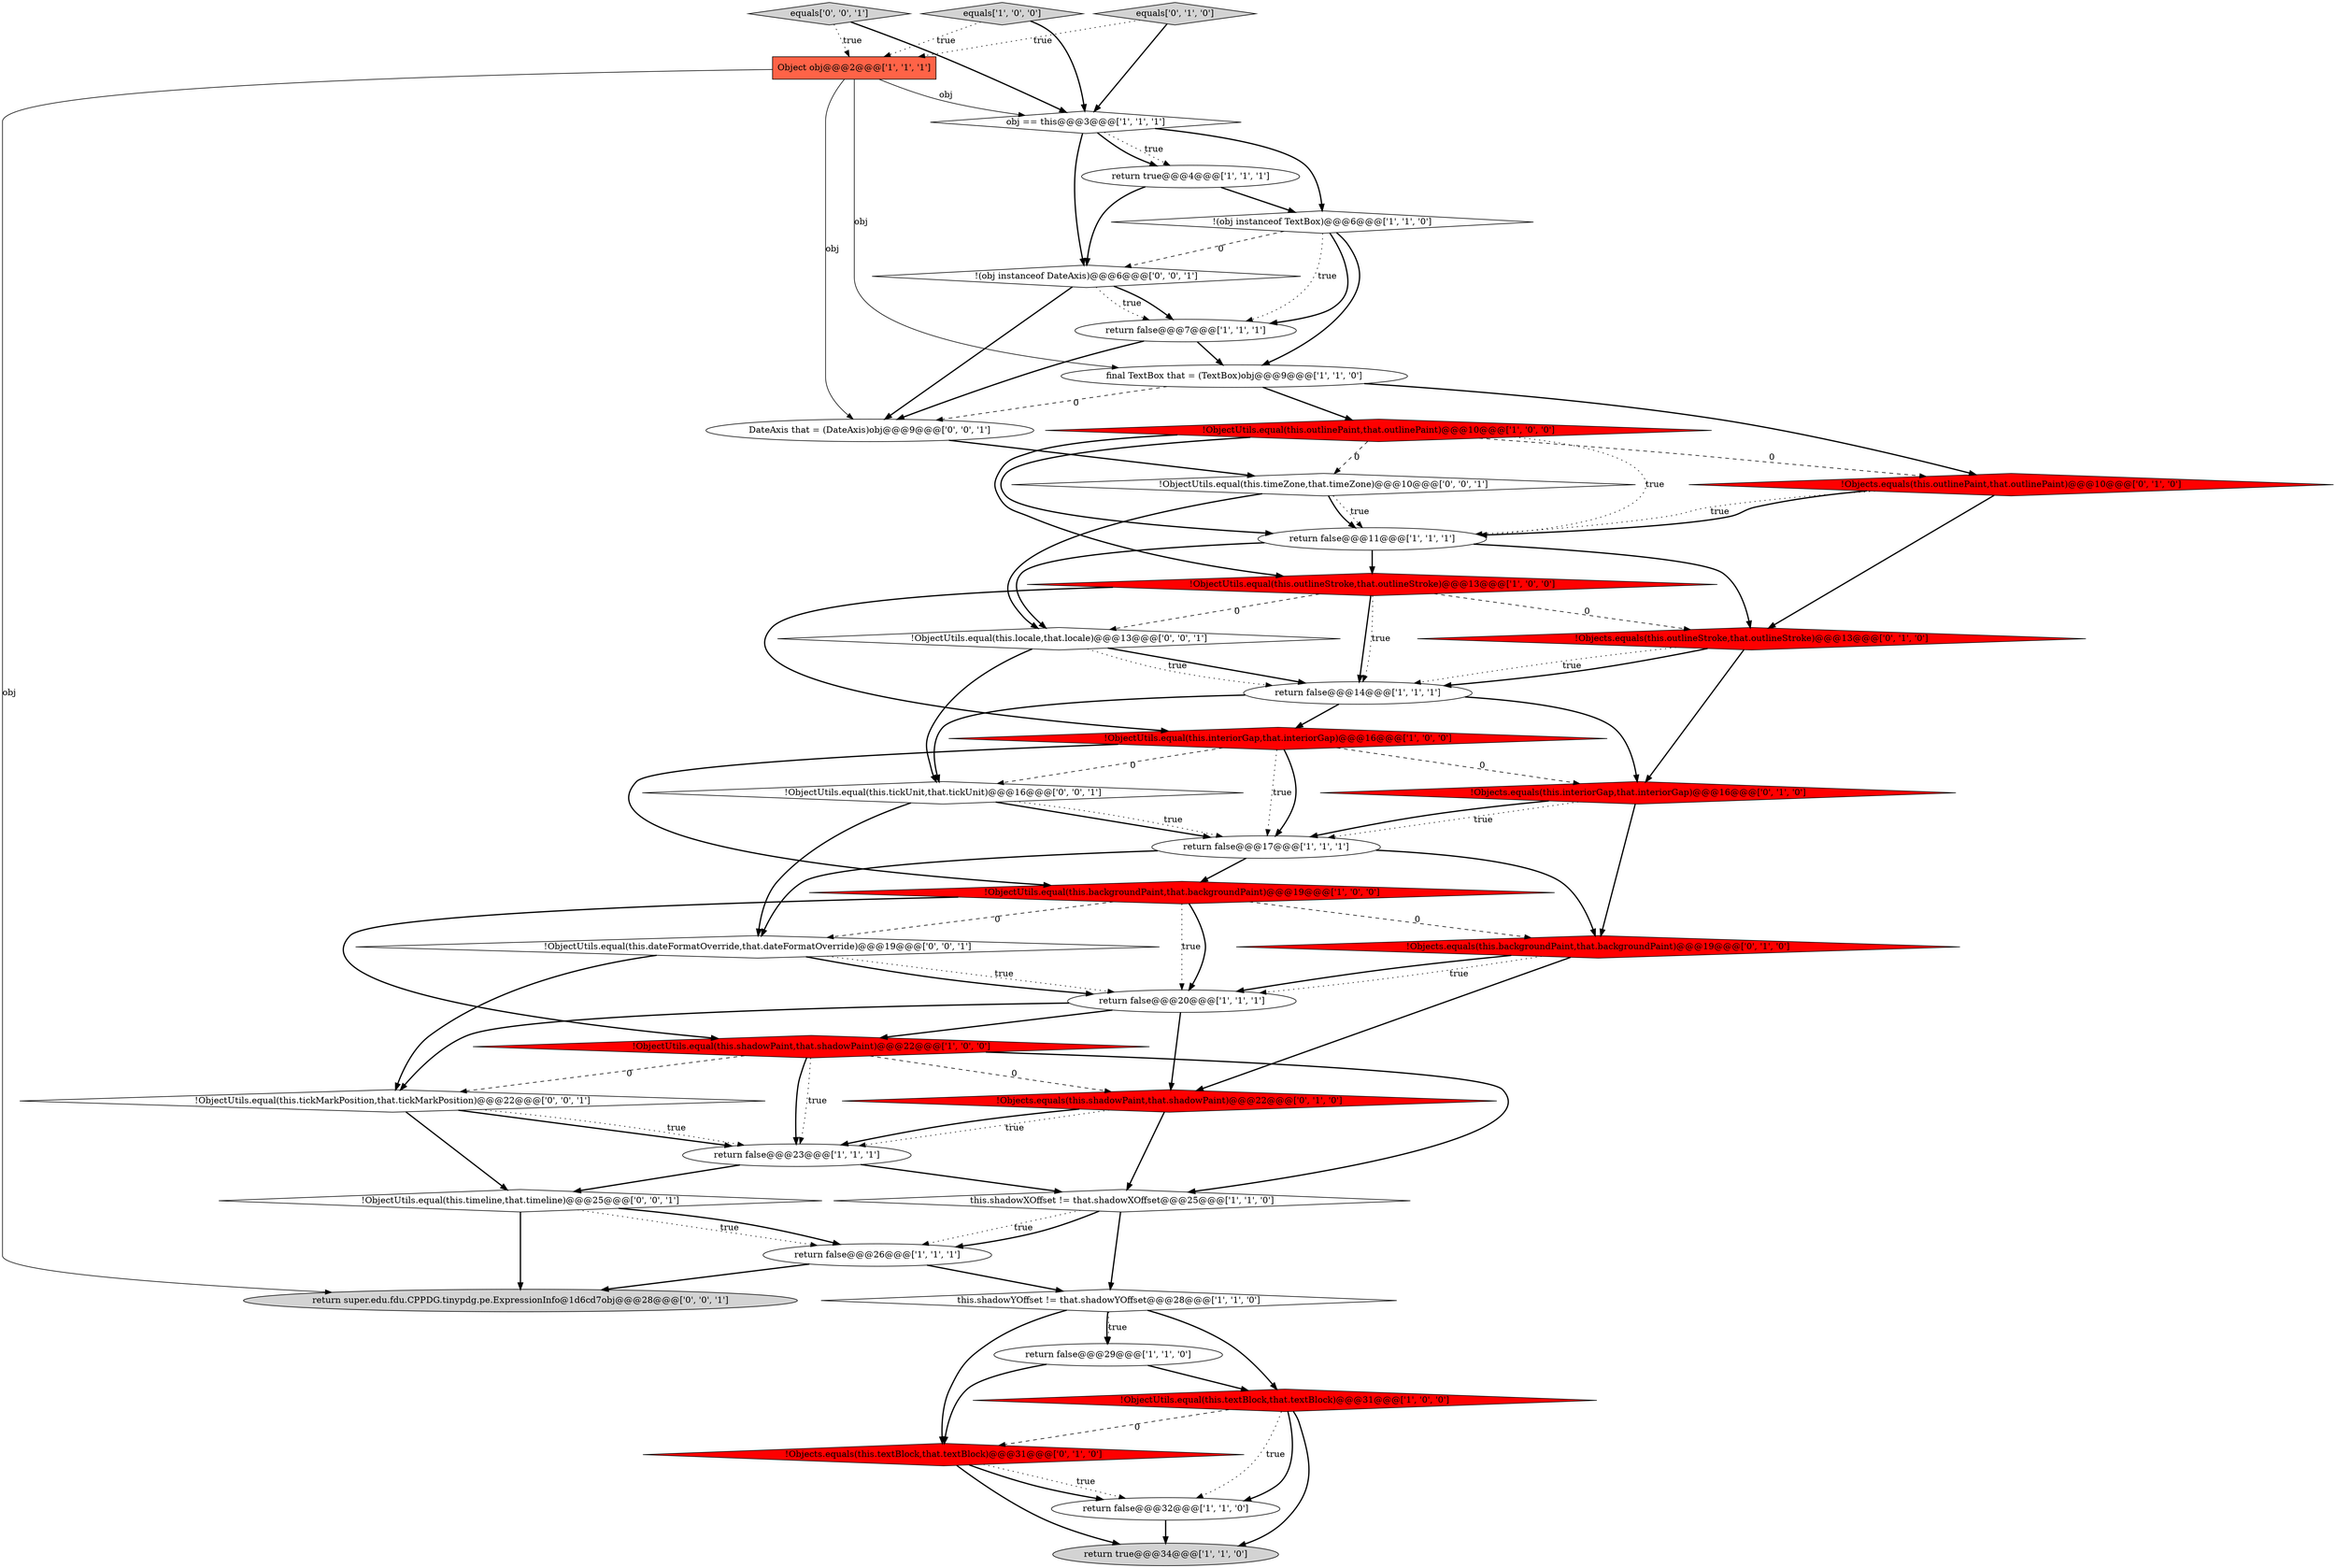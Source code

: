 digraph {
26 [style = filled, label = "!Objects.equals(this.textBlock,that.textBlock)@@@31@@@['0', '1', '0']", fillcolor = red, shape = diamond image = "AAA1AAABBB2BBB"];
20 [style = filled, label = "final TextBox that = (TextBox)obj@@@9@@@['1', '1', '0']", fillcolor = white, shape = ellipse image = "AAA0AAABBB1BBB"];
8 [style = filled, label = "!(obj instanceof TextBox)@@@6@@@['1', '1', '0']", fillcolor = white, shape = diamond image = "AAA0AAABBB1BBB"];
40 [style = filled, label = "!ObjectUtils.equal(this.dateFormatOverride,that.dateFormatOverride)@@@19@@@['0', '0', '1']", fillcolor = white, shape = diamond image = "AAA0AAABBB3BBB"];
32 [style = filled, label = "!ObjectUtils.equal(this.tickMarkPosition,that.tickMarkPosition)@@@22@@@['0', '0', '1']", fillcolor = white, shape = diamond image = "AAA0AAABBB3BBB"];
28 [style = filled, label = "!Objects.equals(this.shadowPaint,that.shadowPaint)@@@22@@@['0', '1', '0']", fillcolor = red, shape = diamond image = "AAA1AAABBB2BBB"];
5 [style = filled, label = "!ObjectUtils.equal(this.outlineStroke,that.outlineStroke)@@@13@@@['1', '0', '0']", fillcolor = red, shape = diamond image = "AAA1AAABBB1BBB"];
4 [style = filled, label = "equals['1', '0', '0']", fillcolor = lightgray, shape = diamond image = "AAA0AAABBB1BBB"];
35 [style = filled, label = "DateAxis that = (DateAxis)obj@@@9@@@['0', '0', '1']", fillcolor = white, shape = ellipse image = "AAA0AAABBB3BBB"];
6 [style = filled, label = "return false@@@7@@@['1', '1', '1']", fillcolor = white, shape = ellipse image = "AAA0AAABBB1BBB"];
38 [style = filled, label = "!ObjectUtils.equal(this.timeZone,that.timeZone)@@@10@@@['0', '0', '1']", fillcolor = white, shape = diamond image = "AAA0AAABBB3BBB"];
31 [style = filled, label = "return super.edu.fdu.CPPDG.tinypdg.pe.ExpressionInfo@1d6cd7obj@@@28@@@['0', '0', '1']", fillcolor = lightgray, shape = ellipse image = "AAA0AAABBB3BBB"];
24 [style = filled, label = "equals['0', '1', '0']", fillcolor = lightgray, shape = diamond image = "AAA0AAABBB2BBB"];
23 [style = filled, label = "return false@@@20@@@['1', '1', '1']", fillcolor = white, shape = ellipse image = "AAA0AAABBB1BBB"];
22 [style = filled, label = "return false@@@17@@@['1', '1', '1']", fillcolor = white, shape = ellipse image = "AAA0AAABBB1BBB"];
13 [style = filled, label = "return true@@@4@@@['1', '1', '1']", fillcolor = white, shape = ellipse image = "AAA0AAABBB1BBB"];
16 [style = filled, label = "return false@@@23@@@['1', '1', '1']", fillcolor = white, shape = ellipse image = "AAA0AAABBB1BBB"];
1 [style = filled, label = "Object obj@@@2@@@['1', '1', '1']", fillcolor = tomato, shape = box image = "AAA0AAABBB1BBB"];
10 [style = filled, label = "return false@@@29@@@['1', '1', '0']", fillcolor = white, shape = ellipse image = "AAA0AAABBB1BBB"];
18 [style = filled, label = "obj == this@@@3@@@['1', '1', '1']", fillcolor = white, shape = diamond image = "AAA0AAABBB1BBB"];
17 [style = filled, label = "this.shadowYOffset != that.shadowYOffset@@@28@@@['1', '1', '0']", fillcolor = white, shape = diamond image = "AAA0AAABBB1BBB"];
36 [style = filled, label = "!(obj instanceof DateAxis)@@@6@@@['0', '0', '1']", fillcolor = white, shape = diamond image = "AAA0AAABBB3BBB"];
0 [style = filled, label = "!ObjectUtils.equal(this.shadowPaint,that.shadowPaint)@@@22@@@['1', '0', '0']", fillcolor = red, shape = diamond image = "AAA1AAABBB1BBB"];
11 [style = filled, label = "!ObjectUtils.equal(this.outlinePaint,that.outlinePaint)@@@10@@@['1', '0', '0']", fillcolor = red, shape = diamond image = "AAA1AAABBB1BBB"];
21 [style = filled, label = "return false@@@26@@@['1', '1', '1']", fillcolor = white, shape = ellipse image = "AAA0AAABBB1BBB"];
34 [style = filled, label = "equals['0', '0', '1']", fillcolor = lightgray, shape = diamond image = "AAA0AAABBB3BBB"];
12 [style = filled, label = "return false@@@32@@@['1', '1', '0']", fillcolor = white, shape = ellipse image = "AAA0AAABBB1BBB"];
37 [style = filled, label = "!ObjectUtils.equal(this.tickUnit,that.tickUnit)@@@16@@@['0', '0', '1']", fillcolor = white, shape = diamond image = "AAA0AAABBB3BBB"];
29 [style = filled, label = "!Objects.equals(this.outlineStroke,that.outlineStroke)@@@13@@@['0', '1', '0']", fillcolor = red, shape = diamond image = "AAA1AAABBB2BBB"];
9 [style = filled, label = "return false@@@11@@@['1', '1', '1']", fillcolor = white, shape = ellipse image = "AAA0AAABBB1BBB"];
14 [style = filled, label = "return true@@@34@@@['1', '1', '0']", fillcolor = lightgray, shape = ellipse image = "AAA0AAABBB1BBB"];
15 [style = filled, label = "!ObjectUtils.equal(this.backgroundPaint,that.backgroundPaint)@@@19@@@['1', '0', '0']", fillcolor = red, shape = diamond image = "AAA1AAABBB1BBB"];
27 [style = filled, label = "!Objects.equals(this.interiorGap,that.interiorGap)@@@16@@@['0', '1', '0']", fillcolor = red, shape = diamond image = "AAA1AAABBB2BBB"];
33 [style = filled, label = "!ObjectUtils.equal(this.timeline,that.timeline)@@@25@@@['0', '0', '1']", fillcolor = white, shape = diamond image = "AAA0AAABBB3BBB"];
19 [style = filled, label = "return false@@@14@@@['1', '1', '1']", fillcolor = white, shape = ellipse image = "AAA0AAABBB1BBB"];
3 [style = filled, label = "!ObjectUtils.equal(this.textBlock,that.textBlock)@@@31@@@['1', '0', '0']", fillcolor = red, shape = diamond image = "AAA1AAABBB1BBB"];
2 [style = filled, label = "this.shadowXOffset != that.shadowXOffset@@@25@@@['1', '1', '0']", fillcolor = white, shape = diamond image = "AAA0AAABBB1BBB"];
30 [style = filled, label = "!Objects.equals(this.outlinePaint,that.outlinePaint)@@@10@@@['0', '1', '0']", fillcolor = red, shape = diamond image = "AAA1AAABBB2BBB"];
7 [style = filled, label = "!ObjectUtils.equal(this.interiorGap,that.interiorGap)@@@16@@@['1', '0', '0']", fillcolor = red, shape = diamond image = "AAA1AAABBB1BBB"];
25 [style = filled, label = "!Objects.equals(this.backgroundPaint,that.backgroundPaint)@@@19@@@['0', '1', '0']", fillcolor = red, shape = diamond image = "AAA1AAABBB2BBB"];
39 [style = filled, label = "!ObjectUtils.equal(this.locale,that.locale)@@@13@@@['0', '0', '1']", fillcolor = white, shape = diamond image = "AAA0AAABBB3BBB"];
36->6 [style = dotted, label="true"];
39->19 [style = bold, label=""];
22->15 [style = bold, label=""];
6->35 [style = bold, label=""];
4->1 [style = dotted, label="true"];
5->19 [style = dotted, label="true"];
26->12 [style = dotted, label="true"];
28->16 [style = dotted, label="true"];
34->18 [style = bold, label=""];
8->6 [style = bold, label=""];
40->23 [style = dotted, label="true"];
11->9 [style = bold, label=""];
15->40 [style = dashed, label="0"];
38->39 [style = bold, label=""];
30->29 [style = bold, label=""];
40->23 [style = bold, label=""];
23->28 [style = bold, label=""];
20->35 [style = dashed, label="0"];
26->12 [style = bold, label=""];
15->25 [style = dashed, label="0"];
21->31 [style = bold, label=""];
8->20 [style = bold, label=""];
38->9 [style = dotted, label="true"];
15->0 [style = bold, label=""];
13->36 [style = bold, label=""];
9->5 [style = bold, label=""];
35->38 [style = bold, label=""];
9->29 [style = bold, label=""];
27->25 [style = bold, label=""];
18->13 [style = dotted, label="true"];
36->6 [style = bold, label=""];
22->25 [style = bold, label=""];
25->28 [style = bold, label=""];
1->18 [style = solid, label="obj"];
9->39 [style = bold, label=""];
27->22 [style = dotted, label="true"];
26->14 [style = bold, label=""];
10->26 [style = bold, label=""];
4->18 [style = bold, label=""];
2->21 [style = dotted, label="true"];
5->39 [style = dashed, label="0"];
0->28 [style = dashed, label="0"];
27->22 [style = bold, label=""];
24->18 [style = bold, label=""];
19->37 [style = bold, label=""];
29->27 [style = bold, label=""];
16->33 [style = bold, label=""];
2->21 [style = bold, label=""];
12->14 [style = bold, label=""];
30->9 [style = dotted, label="true"];
5->7 [style = bold, label=""];
25->23 [style = dotted, label="true"];
36->35 [style = bold, label=""];
7->22 [style = dotted, label="true"];
29->19 [style = dotted, label="true"];
2->17 [style = bold, label=""];
39->37 [style = bold, label=""];
17->10 [style = bold, label=""];
0->16 [style = bold, label=""];
3->26 [style = dashed, label="0"];
38->9 [style = bold, label=""];
23->32 [style = bold, label=""];
11->9 [style = dotted, label="true"];
30->9 [style = bold, label=""];
34->1 [style = dotted, label="true"];
5->29 [style = dashed, label="0"];
3->12 [style = bold, label=""];
32->16 [style = bold, label=""];
8->36 [style = dashed, label="0"];
23->0 [style = bold, label=""];
32->33 [style = bold, label=""];
1->35 [style = solid, label="obj"];
6->20 [style = bold, label=""];
5->19 [style = bold, label=""];
7->22 [style = bold, label=""];
11->5 [style = bold, label=""];
37->22 [style = bold, label=""];
33->21 [style = dotted, label="true"];
8->6 [style = dotted, label="true"];
29->19 [style = bold, label=""];
37->22 [style = dotted, label="true"];
40->32 [style = bold, label=""];
17->3 [style = bold, label=""];
7->15 [style = bold, label=""];
18->8 [style = bold, label=""];
0->16 [style = dotted, label="true"];
15->23 [style = dotted, label="true"];
22->40 [style = bold, label=""];
20->11 [style = bold, label=""];
24->1 [style = dotted, label="true"];
15->23 [style = bold, label=""];
17->26 [style = bold, label=""];
39->19 [style = dotted, label="true"];
25->23 [style = bold, label=""];
0->2 [style = bold, label=""];
3->14 [style = bold, label=""];
0->32 [style = dashed, label="0"];
10->3 [style = bold, label=""];
18->36 [style = bold, label=""];
16->2 [style = bold, label=""];
28->16 [style = bold, label=""];
7->27 [style = dashed, label="0"];
11->38 [style = dashed, label="0"];
17->10 [style = dotted, label="true"];
28->2 [style = bold, label=""];
1->31 [style = solid, label="obj"];
3->12 [style = dotted, label="true"];
19->27 [style = bold, label=""];
18->13 [style = bold, label=""];
33->31 [style = bold, label=""];
7->37 [style = dashed, label="0"];
1->20 [style = solid, label="obj"];
13->8 [style = bold, label=""];
20->30 [style = bold, label=""];
33->21 [style = bold, label=""];
32->16 [style = dotted, label="true"];
11->30 [style = dashed, label="0"];
19->7 [style = bold, label=""];
21->17 [style = bold, label=""];
37->40 [style = bold, label=""];
}
